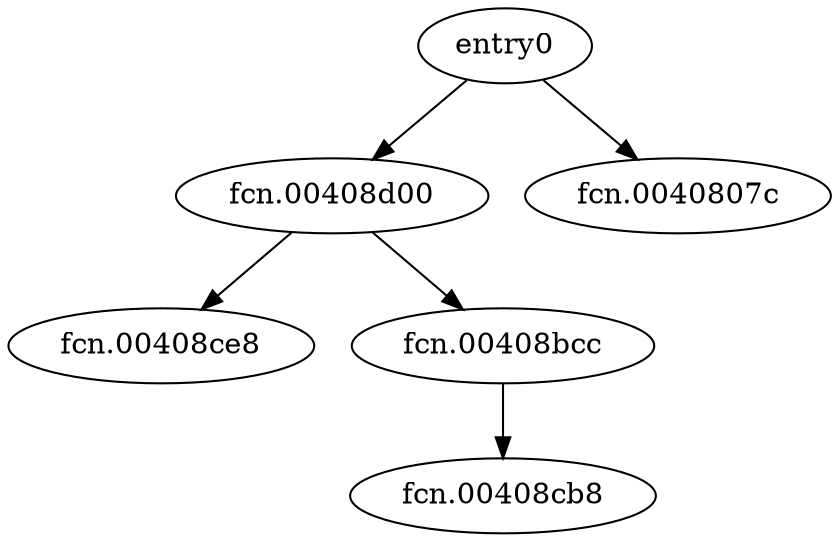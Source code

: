 digraph code {
  "0x00407fd8" [label="entry0"];
  "0x00407fd8" -> "0x00408d00";
  "0x00408d00" [label="fcn.00408d00"];
  "0x00407fd8" -> "0x0040807c";
  "0x0040807c" [label="fcn.0040807c"];
  "0x00408d00" [label="fcn.00408d00"];
  "0x00408d00" -> "0x00408ce8";
  "0x00408ce8" [label="fcn.00408ce8"];
  "0x00408d00" -> "0x00408bcc";
  "0x00408bcc" [label="fcn.00408bcc"];
  "0x00408bcc" [label="fcn.00408bcc"];
  "0x00408bcc" -> "0x00408cb8";
  "0x00408cb8" [label="fcn.00408cb8"];
}